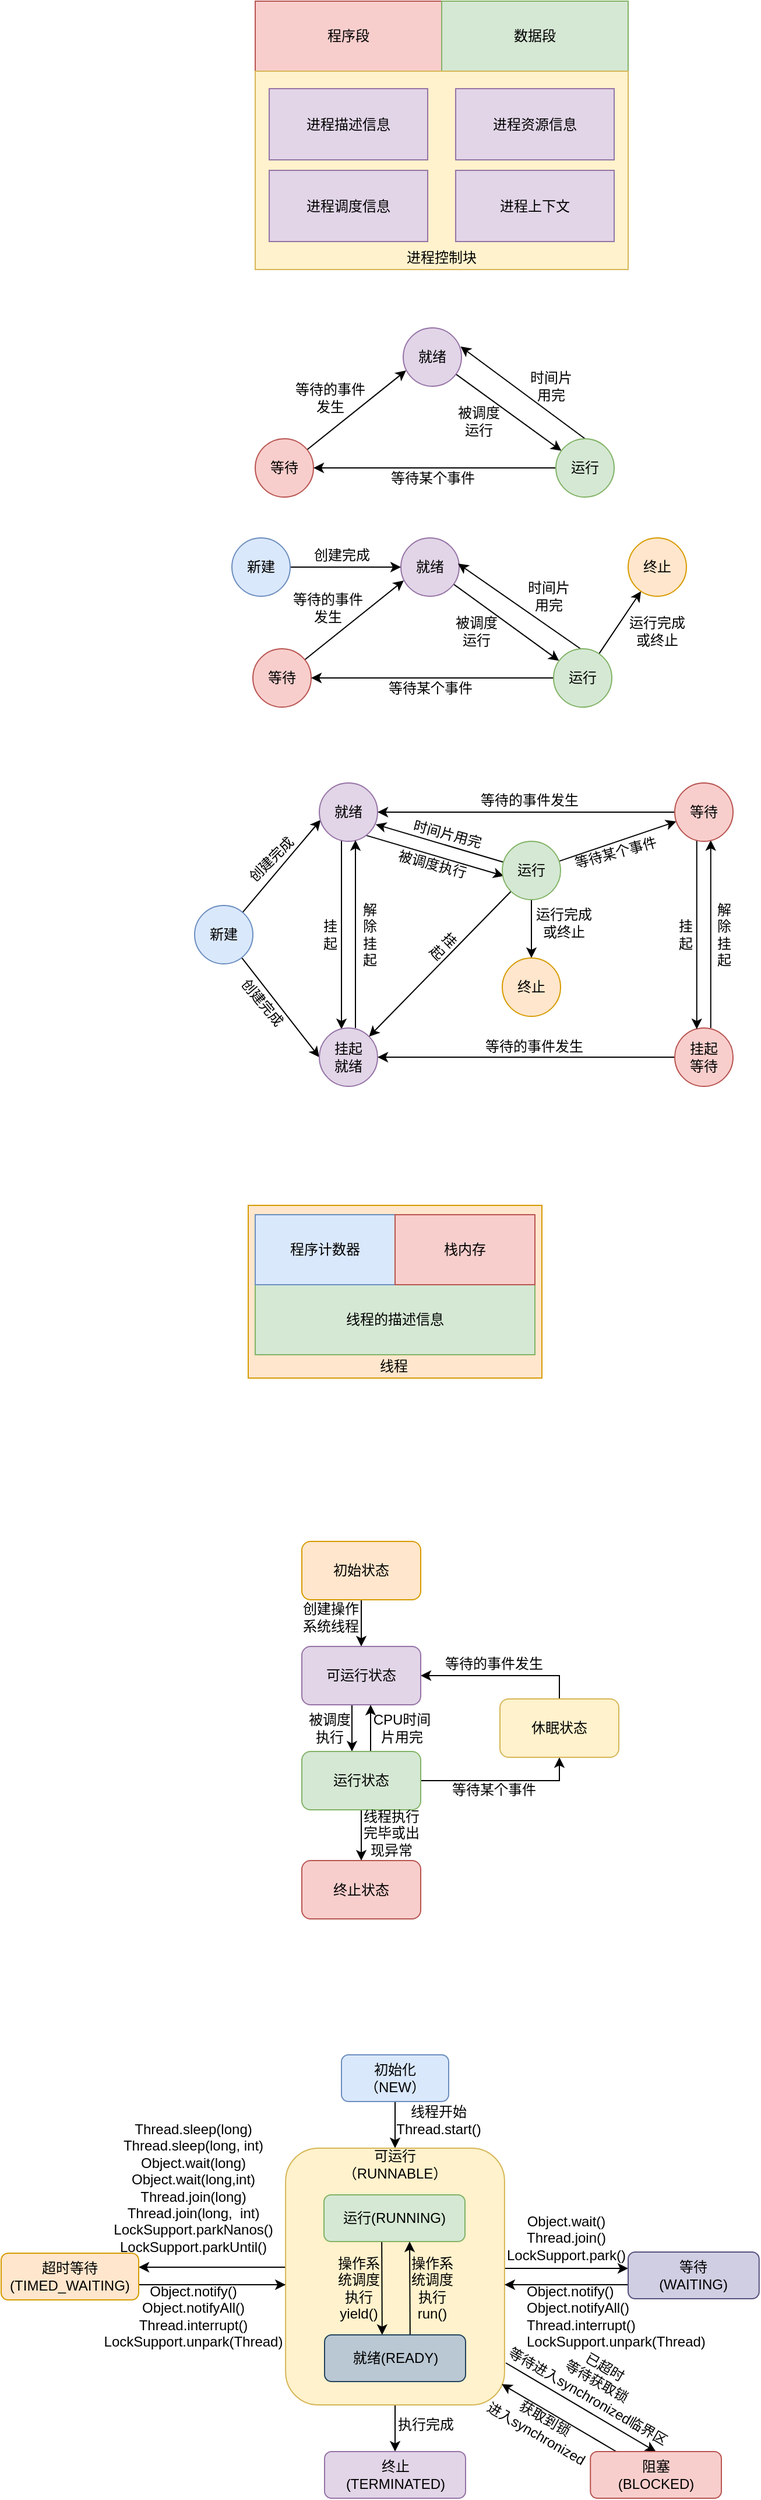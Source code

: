 <mxfile version="14.1.8" type="device"><diagram id="C5RBs43oDa-KdzZeNtuy" name="Page-1"><mxGraphModel dx="975" dy="557" grid="0" gridSize="10" guides="1" tooltips="1" connect="1" arrows="1" fold="1" page="1" pageScale="1" pageWidth="827" pageHeight="1169" math="0" shadow="0"><root><mxCell id="WIyWlLk6GJQsqaUBKTNV-0"/><mxCell id="WIyWlLk6GJQsqaUBKTNV-1" parent="WIyWlLk6GJQsqaUBKTNV-0"/><mxCell id="zSEV7Pm2tkvQkcQZa1D9-104" value="" style="rounded=0;whiteSpace=wrap;html=1;fillColor=#ffe6cc;strokeColor=#d79b00;" parent="WIyWlLk6GJQsqaUBKTNV-1" vertex="1"><mxGeometry x="274" y="1192" width="252" height="148" as="geometry"/></mxCell><mxCell id="zSEV7Pm2tkvQkcQZa1D9-0" value="程序段" style="rounded=0;whiteSpace=wrap;html=1;fillColor=#f8cecc;strokeColor=#b85450;" parent="WIyWlLk6GJQsqaUBKTNV-1" vertex="1"><mxGeometry x="280" y="160" width="160" height="60" as="geometry"/></mxCell><mxCell id="zSEV7Pm2tkvQkcQZa1D9-1" value="数据段" style="rounded=0;whiteSpace=wrap;html=1;fillColor=#d5e8d4;strokeColor=#82b366;" parent="WIyWlLk6GJQsqaUBKTNV-1" vertex="1"><mxGeometry x="440" y="160" width="160" height="60" as="geometry"/></mxCell><mxCell id="zSEV7Pm2tkvQkcQZa1D9-2" value="" style="rounded=0;whiteSpace=wrap;html=1;fillColor=#fff2cc;strokeColor=#d6b656;" parent="WIyWlLk6GJQsqaUBKTNV-1" vertex="1"><mxGeometry x="280" y="220" width="320" height="170" as="geometry"/></mxCell><mxCell id="zSEV7Pm2tkvQkcQZa1D9-3" value="进程控制块" style="text;html=1;strokeColor=none;fillColor=none;align=center;verticalAlign=middle;whiteSpace=wrap;rounded=0;" parent="WIyWlLk6GJQsqaUBKTNV-1" vertex="1"><mxGeometry x="407" y="370" width="66" height="20" as="geometry"/></mxCell><mxCell id="zSEV7Pm2tkvQkcQZa1D9-4" value="进程描述信息" style="rounded=0;whiteSpace=wrap;html=1;fillColor=#e1d5e7;strokeColor=#9673a6;" parent="WIyWlLk6GJQsqaUBKTNV-1" vertex="1"><mxGeometry x="292" y="235" width="136" height="61" as="geometry"/></mxCell><mxCell id="zSEV7Pm2tkvQkcQZa1D9-17" value="进程资源信息" style="rounded=0;whiteSpace=wrap;html=1;fillColor=#e1d5e7;strokeColor=#9673a6;" parent="WIyWlLk6GJQsqaUBKTNV-1" vertex="1"><mxGeometry x="452" y="235" width="136" height="61" as="geometry"/></mxCell><mxCell id="zSEV7Pm2tkvQkcQZa1D9-18" value="进程调度信息" style="rounded=0;whiteSpace=wrap;html=1;fillColor=#e1d5e7;strokeColor=#9673a6;" parent="WIyWlLk6GJQsqaUBKTNV-1" vertex="1"><mxGeometry x="292" y="305" width="136" height="61" as="geometry"/></mxCell><mxCell id="zSEV7Pm2tkvQkcQZa1D9-19" value="进程上下文" style="rounded=0;whiteSpace=wrap;html=1;fillColor=#e1d5e7;strokeColor=#9673a6;" parent="WIyWlLk6GJQsqaUBKTNV-1" vertex="1"><mxGeometry x="452" y="305" width="136" height="61" as="geometry"/></mxCell><mxCell id="zSEV7Pm2tkvQkcQZa1D9-25" style="edgeStyle=none;rounded=0;orthogonalLoop=1;jettySize=auto;html=1;" parent="WIyWlLk6GJQsqaUBKTNV-1" source="zSEV7Pm2tkvQkcQZa1D9-20" target="zSEV7Pm2tkvQkcQZa1D9-22" edge="1"><mxGeometry relative="1" as="geometry"/></mxCell><mxCell id="zSEV7Pm2tkvQkcQZa1D9-20" value="就绪" style="ellipse;whiteSpace=wrap;html=1;aspect=fixed;fillColor=#e1d5e7;strokeColor=#9673a6;" parent="WIyWlLk6GJQsqaUBKTNV-1" vertex="1"><mxGeometry x="407" y="440" width="50" height="50" as="geometry"/></mxCell><mxCell id="zSEV7Pm2tkvQkcQZa1D9-24" style="rounded=0;orthogonalLoop=1;jettySize=auto;html=1;entryX=0.05;entryY=0.729;entryDx=0;entryDy=0;entryPerimeter=0;" parent="WIyWlLk6GJQsqaUBKTNV-1" source="zSEV7Pm2tkvQkcQZa1D9-21" target="zSEV7Pm2tkvQkcQZa1D9-20" edge="1"><mxGeometry relative="1" as="geometry"><mxPoint x="335" y="500" as="targetPoint"/></mxGeometry></mxCell><mxCell id="zSEV7Pm2tkvQkcQZa1D9-21" value="等待" style="ellipse;whiteSpace=wrap;html=1;aspect=fixed;fillColor=#f8cecc;strokeColor=#b85450;" parent="WIyWlLk6GJQsqaUBKTNV-1" vertex="1"><mxGeometry x="280" y="535" width="50" height="50" as="geometry"/></mxCell><mxCell id="zSEV7Pm2tkvQkcQZa1D9-23" style="edgeStyle=orthogonalEdgeStyle;rounded=0;orthogonalLoop=1;jettySize=auto;html=1;entryX=1;entryY=0.5;entryDx=0;entryDy=0;" parent="WIyWlLk6GJQsqaUBKTNV-1" source="zSEV7Pm2tkvQkcQZa1D9-22" target="zSEV7Pm2tkvQkcQZa1D9-21" edge="1"><mxGeometry relative="1" as="geometry"/></mxCell><mxCell id="zSEV7Pm2tkvQkcQZa1D9-26" style="edgeStyle=none;rounded=0;orthogonalLoop=1;jettySize=auto;html=1;entryX=0.984;entryY=0.319;entryDx=0;entryDy=0;entryPerimeter=0;exitX=0.5;exitY=0;exitDx=0;exitDy=0;" parent="WIyWlLk6GJQsqaUBKTNV-1" source="zSEV7Pm2tkvQkcQZa1D9-22" target="zSEV7Pm2tkvQkcQZa1D9-20" edge="1"><mxGeometry relative="1" as="geometry"/></mxCell><mxCell id="zSEV7Pm2tkvQkcQZa1D9-22" value="运行" style="ellipse;whiteSpace=wrap;html=1;aspect=fixed;fillColor=#d5e8d4;strokeColor=#82b366;" parent="WIyWlLk6GJQsqaUBKTNV-1" vertex="1"><mxGeometry x="538" y="535" width="50" height="50" as="geometry"/></mxCell><mxCell id="zSEV7Pm2tkvQkcQZa1D9-27" value="等待某个事件" style="text;html=1;strokeColor=none;fillColor=none;align=center;verticalAlign=middle;whiteSpace=wrap;rounded=0;" parent="WIyWlLk6GJQsqaUBKTNV-1" vertex="1"><mxGeometry x="378.5" y="559" width="107" height="20" as="geometry"/></mxCell><mxCell id="zSEV7Pm2tkvQkcQZa1D9-28" value="等待的事件发生" style="text;html=1;strokeColor=none;fillColor=none;align=center;verticalAlign=middle;whiteSpace=wrap;rounded=0;rotation=0;" parent="WIyWlLk6GJQsqaUBKTNV-1" vertex="1"><mxGeometry x="310" y="490" width="68.5" height="20" as="geometry"/></mxCell><mxCell id="zSEV7Pm2tkvQkcQZa1D9-29" value="被调度运行" style="text;html=1;strokeColor=none;fillColor=none;align=center;verticalAlign=middle;whiteSpace=wrap;rounded=0;" parent="WIyWlLk6GJQsqaUBKTNV-1" vertex="1"><mxGeometry x="452" y="510" width="40" height="20" as="geometry"/></mxCell><mxCell id="zSEV7Pm2tkvQkcQZa1D9-30" value="时间片用完" style="text;html=1;strokeColor=none;fillColor=none;align=center;verticalAlign=middle;whiteSpace=wrap;rounded=0;" parent="WIyWlLk6GJQsqaUBKTNV-1" vertex="1"><mxGeometry x="514" y="480" width="40" height="20" as="geometry"/></mxCell><mxCell id="zSEV7Pm2tkvQkcQZa1D9-31" style="edgeStyle=none;rounded=0;orthogonalLoop=1;jettySize=auto;html=1;" parent="WIyWlLk6GJQsqaUBKTNV-1" source="zSEV7Pm2tkvQkcQZa1D9-32" target="zSEV7Pm2tkvQkcQZa1D9-37" edge="1"><mxGeometry relative="1" as="geometry"/></mxCell><mxCell id="zSEV7Pm2tkvQkcQZa1D9-32" value="就绪" style="ellipse;whiteSpace=wrap;html=1;aspect=fixed;fillColor=#e1d5e7;strokeColor=#9673a6;" parent="WIyWlLk6GJQsqaUBKTNV-1" vertex="1"><mxGeometry x="405" y="620" width="50" height="50" as="geometry"/></mxCell><mxCell id="zSEV7Pm2tkvQkcQZa1D9-33" style="rounded=0;orthogonalLoop=1;jettySize=auto;html=1;entryX=0.05;entryY=0.729;entryDx=0;entryDy=0;entryPerimeter=0;" parent="WIyWlLk6GJQsqaUBKTNV-1" source="zSEV7Pm2tkvQkcQZa1D9-34" target="zSEV7Pm2tkvQkcQZa1D9-32" edge="1"><mxGeometry relative="1" as="geometry"><mxPoint x="333" y="680" as="targetPoint"/></mxGeometry></mxCell><mxCell id="zSEV7Pm2tkvQkcQZa1D9-34" value="等待" style="ellipse;whiteSpace=wrap;html=1;aspect=fixed;fillColor=#f8cecc;strokeColor=#b85450;" parent="WIyWlLk6GJQsqaUBKTNV-1" vertex="1"><mxGeometry x="278" y="715" width="50" height="50" as="geometry"/></mxCell><mxCell id="zSEV7Pm2tkvQkcQZa1D9-35" style="edgeStyle=orthogonalEdgeStyle;rounded=0;orthogonalLoop=1;jettySize=auto;html=1;entryX=1;entryY=0.5;entryDx=0;entryDy=0;" parent="WIyWlLk6GJQsqaUBKTNV-1" source="zSEV7Pm2tkvQkcQZa1D9-37" target="zSEV7Pm2tkvQkcQZa1D9-34" edge="1"><mxGeometry relative="1" as="geometry"/></mxCell><mxCell id="zSEV7Pm2tkvQkcQZa1D9-36" style="edgeStyle=none;rounded=0;orthogonalLoop=1;jettySize=auto;html=1;exitX=0.5;exitY=0;exitDx=0;exitDy=0;" parent="WIyWlLk6GJQsqaUBKTNV-1" edge="1"><mxGeometry relative="1" as="geometry"><mxPoint x="562" y="717" as="sourcePoint"/><mxPoint x="454" y="642" as="targetPoint"/></mxGeometry></mxCell><mxCell id="zSEV7Pm2tkvQkcQZa1D9-46" style="edgeStyle=none;rounded=0;orthogonalLoop=1;jettySize=auto;html=1;" parent="WIyWlLk6GJQsqaUBKTNV-1" source="zSEV7Pm2tkvQkcQZa1D9-37" target="zSEV7Pm2tkvQkcQZa1D9-43" edge="1"><mxGeometry relative="1" as="geometry"/></mxCell><mxCell id="zSEV7Pm2tkvQkcQZa1D9-37" value="运行" style="ellipse;whiteSpace=wrap;html=1;aspect=fixed;fillColor=#d5e8d4;strokeColor=#82b366;" parent="WIyWlLk6GJQsqaUBKTNV-1" vertex="1"><mxGeometry x="536" y="715" width="50" height="50" as="geometry"/></mxCell><mxCell id="zSEV7Pm2tkvQkcQZa1D9-38" value="等待某个事件" style="text;html=1;strokeColor=none;fillColor=none;align=center;verticalAlign=middle;whiteSpace=wrap;rounded=0;" parent="WIyWlLk6GJQsqaUBKTNV-1" vertex="1"><mxGeometry x="376.5" y="739" width="107" height="20" as="geometry"/></mxCell><mxCell id="zSEV7Pm2tkvQkcQZa1D9-39" value="等待的事件发生" style="text;html=1;strokeColor=none;fillColor=none;align=center;verticalAlign=middle;whiteSpace=wrap;rounded=0;rotation=0;" parent="WIyWlLk6GJQsqaUBKTNV-1" vertex="1"><mxGeometry x="308" y="670" width="68.5" height="20" as="geometry"/></mxCell><mxCell id="zSEV7Pm2tkvQkcQZa1D9-40" value="被调度运行" style="text;html=1;strokeColor=none;fillColor=none;align=center;verticalAlign=middle;whiteSpace=wrap;rounded=0;" parent="WIyWlLk6GJQsqaUBKTNV-1" vertex="1"><mxGeometry x="450" y="690" width="40" height="20" as="geometry"/></mxCell><mxCell id="zSEV7Pm2tkvQkcQZa1D9-41" value="时间片用完" style="text;html=1;strokeColor=none;fillColor=none;align=center;verticalAlign=middle;whiteSpace=wrap;rounded=0;" parent="WIyWlLk6GJQsqaUBKTNV-1" vertex="1"><mxGeometry x="512" y="660" width="40" height="20" as="geometry"/></mxCell><mxCell id="zSEV7Pm2tkvQkcQZa1D9-44" style="edgeStyle=none;rounded=0;orthogonalLoop=1;jettySize=auto;html=1;entryX=0;entryY=0.5;entryDx=0;entryDy=0;" parent="WIyWlLk6GJQsqaUBKTNV-1" source="zSEV7Pm2tkvQkcQZa1D9-42" target="zSEV7Pm2tkvQkcQZa1D9-32" edge="1"><mxGeometry relative="1" as="geometry"/></mxCell><mxCell id="zSEV7Pm2tkvQkcQZa1D9-42" value="新建" style="ellipse;whiteSpace=wrap;html=1;aspect=fixed;fillColor=#dae8fc;strokeColor=#6c8ebf;" parent="WIyWlLk6GJQsqaUBKTNV-1" vertex="1"><mxGeometry x="260" y="620" width="50" height="50" as="geometry"/></mxCell><mxCell id="zSEV7Pm2tkvQkcQZa1D9-43" value="终止" style="ellipse;whiteSpace=wrap;html=1;aspect=fixed;fillColor=#ffe6cc;strokeColor=#d79b00;" parent="WIyWlLk6GJQsqaUBKTNV-1" vertex="1"><mxGeometry x="600" y="620" width="50" height="50" as="geometry"/></mxCell><mxCell id="zSEV7Pm2tkvQkcQZa1D9-45" value="创建完成" style="text;html=1;strokeColor=none;fillColor=none;align=center;verticalAlign=middle;whiteSpace=wrap;rounded=0;rotation=0;" parent="WIyWlLk6GJQsqaUBKTNV-1" vertex="1"><mxGeometry x="320" y="623" width="68.5" height="24.5" as="geometry"/></mxCell><mxCell id="zSEV7Pm2tkvQkcQZa1D9-47" value="运行完成或终止" style="text;html=1;strokeColor=none;fillColor=none;align=center;verticalAlign=middle;whiteSpace=wrap;rounded=0;" parent="WIyWlLk6GJQsqaUBKTNV-1" vertex="1"><mxGeometry x="600" y="690" width="50" height="20" as="geometry"/></mxCell><mxCell id="zSEV7Pm2tkvQkcQZa1D9-96" style="edgeStyle=none;rounded=0;orthogonalLoop=1;jettySize=auto;html=1;entryX=0.024;entryY=0.633;entryDx=0;entryDy=0;entryPerimeter=0;" parent="WIyWlLk6GJQsqaUBKTNV-1" source="zSEV7Pm2tkvQkcQZa1D9-65" target="zSEV7Pm2tkvQkcQZa1D9-66" edge="1"><mxGeometry relative="1" as="geometry"/></mxCell><mxCell id="zSEV7Pm2tkvQkcQZa1D9-97" style="edgeStyle=none;rounded=0;orthogonalLoop=1;jettySize=auto;html=1;entryX=0;entryY=0.5;entryDx=0;entryDy=0;" parent="WIyWlLk6GJQsqaUBKTNV-1" source="zSEV7Pm2tkvQkcQZa1D9-65" target="zSEV7Pm2tkvQkcQZa1D9-67" edge="1"><mxGeometry relative="1" as="geometry"/></mxCell><mxCell id="zSEV7Pm2tkvQkcQZa1D9-65" value="新建" style="ellipse;whiteSpace=wrap;html=1;aspect=fixed;fillColor=#dae8fc;strokeColor=#6c8ebf;" parent="WIyWlLk6GJQsqaUBKTNV-1" vertex="1"><mxGeometry x="228" y="935" width="50" height="50" as="geometry"/></mxCell><mxCell id="zSEV7Pm2tkvQkcQZa1D9-81" style="edgeStyle=none;rounded=0;orthogonalLoop=1;jettySize=auto;html=1;exitX=0.824;exitY=0.919;exitDx=0;exitDy=0;exitPerimeter=0;entryX=0.046;entryY=0.614;entryDx=0;entryDy=0;entryPerimeter=0;" parent="WIyWlLk6GJQsqaUBKTNV-1" edge="1"><mxGeometry relative="1" as="geometry"><mxPoint x="375.2" y="874.95" as="sourcePoint"/><mxPoint x="493.3" y="909.7" as="targetPoint"/></mxGeometry></mxCell><mxCell id="zSEV7Pm2tkvQkcQZa1D9-85" style="edgeStyle=none;rounded=0;orthogonalLoop=1;jettySize=auto;html=1;entryX=0.74;entryY=0.2;entryDx=0;entryDy=0;entryPerimeter=0;" parent="WIyWlLk6GJQsqaUBKTNV-1" edge="1"><mxGeometry relative="1" as="geometry"><mxPoint x="354.01" y="871" as="sourcePoint"/><mxPoint x="354.01" y="1041" as="targetPoint"/></mxGeometry></mxCell><mxCell id="zSEV7Pm2tkvQkcQZa1D9-66" value="就绪" style="ellipse;whiteSpace=wrap;html=1;aspect=fixed;fillColor=#e1d5e7;strokeColor=#9673a6;" parent="WIyWlLk6GJQsqaUBKTNV-1" vertex="1"><mxGeometry x="335" y="830" width="50" height="50" as="geometry"/></mxCell><mxCell id="zSEV7Pm2tkvQkcQZa1D9-88" style="edgeStyle=none;rounded=0;orthogonalLoop=1;jettySize=auto;html=1;" parent="WIyWlLk6GJQsqaUBKTNV-1" edge="1"><mxGeometry relative="1" as="geometry"><mxPoint x="366" y="1040" as="sourcePoint"/><mxPoint x="366" y="879" as="targetPoint"/></mxGeometry></mxCell><mxCell id="zSEV7Pm2tkvQkcQZa1D9-67" value="挂起&lt;br&gt;就绪" style="ellipse;whiteSpace=wrap;html=1;aspect=fixed;fillColor=#e1d5e7;strokeColor=#9673a6;" parent="WIyWlLk6GJQsqaUBKTNV-1" vertex="1"><mxGeometry x="335" y="1040" width="50" height="50" as="geometry"/></mxCell><mxCell id="zSEV7Pm2tkvQkcQZa1D9-73" style="edgeStyle=none;rounded=0;orthogonalLoop=1;jettySize=auto;html=1;" parent="WIyWlLk6GJQsqaUBKTNV-1" source="zSEV7Pm2tkvQkcQZa1D9-68" target="zSEV7Pm2tkvQkcQZa1D9-66" edge="1"><mxGeometry relative="1" as="geometry"/></mxCell><mxCell id="zSEV7Pm2tkvQkcQZa1D9-75" style="edgeStyle=none;rounded=0;orthogonalLoop=1;jettySize=auto;html=1;entryX=1;entryY=0.5;entryDx=0;entryDy=0;" parent="WIyWlLk6GJQsqaUBKTNV-1" source="zSEV7Pm2tkvQkcQZa1D9-69" target="zSEV7Pm2tkvQkcQZa1D9-67" edge="1"><mxGeometry relative="1" as="geometry"/></mxCell><mxCell id="zSEV7Pm2tkvQkcQZa1D9-69" value="挂起&lt;br&gt;等待" style="ellipse;whiteSpace=wrap;html=1;aspect=fixed;fillColor=#f8cecc;strokeColor=#b85450;" parent="WIyWlLk6GJQsqaUBKTNV-1" vertex="1"><mxGeometry x="640" y="1040" width="50" height="50" as="geometry"/></mxCell><mxCell id="zSEV7Pm2tkvQkcQZa1D9-77" style="edgeStyle=none;rounded=0;orthogonalLoop=1;jettySize=auto;html=1;entryX=0.5;entryY=0;entryDx=0;entryDy=0;" parent="WIyWlLk6GJQsqaUBKTNV-1" source="zSEV7Pm2tkvQkcQZa1D9-70" target="zSEV7Pm2tkvQkcQZa1D9-72" edge="1"><mxGeometry relative="1" as="geometry"/></mxCell><mxCell id="zSEV7Pm2tkvQkcQZa1D9-79" style="edgeStyle=none;rounded=0;orthogonalLoop=1;jettySize=auto;html=1;entryX=0.967;entryY=0.71;entryDx=0;entryDy=0;entryPerimeter=0;" parent="WIyWlLk6GJQsqaUBKTNV-1" source="zSEV7Pm2tkvQkcQZa1D9-70" target="zSEV7Pm2tkvQkcQZa1D9-66" edge="1"><mxGeometry relative="1" as="geometry"/></mxCell><mxCell id="zSEV7Pm2tkvQkcQZa1D9-83" style="edgeStyle=none;rounded=0;orthogonalLoop=1;jettySize=auto;html=1;" parent="WIyWlLk6GJQsqaUBKTNV-1" source="zSEV7Pm2tkvQkcQZa1D9-70" target="zSEV7Pm2tkvQkcQZa1D9-68" edge="1"><mxGeometry relative="1" as="geometry"/></mxCell><mxCell id="zSEV7Pm2tkvQkcQZa1D9-94" style="edgeStyle=none;rounded=0;orthogonalLoop=1;jettySize=auto;html=1;entryX=1;entryY=0;entryDx=0;entryDy=0;" parent="WIyWlLk6GJQsqaUBKTNV-1" source="zSEV7Pm2tkvQkcQZa1D9-70" target="zSEV7Pm2tkvQkcQZa1D9-67" edge="1"><mxGeometry relative="1" as="geometry"/></mxCell><mxCell id="zSEV7Pm2tkvQkcQZa1D9-70" value="运行" style="ellipse;whiteSpace=wrap;html=1;aspect=fixed;fillColor=#d5e8d4;strokeColor=#82b366;" parent="WIyWlLk6GJQsqaUBKTNV-1" vertex="1"><mxGeometry x="492" y="880" width="50" height="50" as="geometry"/></mxCell><mxCell id="zSEV7Pm2tkvQkcQZa1D9-72" value="终止" style="ellipse;whiteSpace=wrap;html=1;aspect=fixed;fillColor=#ffe6cc;strokeColor=#d79b00;" parent="WIyWlLk6GJQsqaUBKTNV-1" vertex="1"><mxGeometry x="492" y="980" width="50" height="50" as="geometry"/></mxCell><mxCell id="zSEV7Pm2tkvQkcQZa1D9-74" value="等待的事件发生" style="text;html=1;strokeColor=none;fillColor=none;align=center;verticalAlign=middle;whiteSpace=wrap;rounded=0;rotation=0;" parent="WIyWlLk6GJQsqaUBKTNV-1" vertex="1"><mxGeometry x="449" y="835" width="133" height="20" as="geometry"/></mxCell><mxCell id="zSEV7Pm2tkvQkcQZa1D9-76" value="等待的事件发生" style="text;html=1;strokeColor=none;fillColor=none;align=center;verticalAlign=middle;whiteSpace=wrap;rounded=0;rotation=0;" parent="WIyWlLk6GJQsqaUBKTNV-1" vertex="1"><mxGeometry x="453" y="1046" width="133" height="20" as="geometry"/></mxCell><mxCell id="zSEV7Pm2tkvQkcQZa1D9-78" value="运行完成或终止" style="text;html=1;strokeColor=none;fillColor=none;align=center;verticalAlign=middle;whiteSpace=wrap;rounded=0;" parent="WIyWlLk6GJQsqaUBKTNV-1" vertex="1"><mxGeometry x="520" y="940" width="50" height="20" as="geometry"/></mxCell><mxCell id="zSEV7Pm2tkvQkcQZa1D9-80" value="时间片用完" style="text;html=1;strokeColor=none;fillColor=none;align=center;verticalAlign=middle;whiteSpace=wrap;rounded=0;rotation=15;" parent="WIyWlLk6GJQsqaUBKTNV-1" vertex="1"><mxGeometry x="408.5" y="864" width="72" height="20" as="geometry"/></mxCell><mxCell id="zSEV7Pm2tkvQkcQZa1D9-82" value="被调度执行" style="text;html=1;strokeColor=none;fillColor=none;align=center;verticalAlign=middle;whiteSpace=wrap;rounded=0;rotation=15;" parent="WIyWlLk6GJQsqaUBKTNV-1" vertex="1"><mxGeometry x="396" y="890" width="72" height="20" as="geometry"/></mxCell><mxCell id="zSEV7Pm2tkvQkcQZa1D9-84" value="等待某个事件" style="text;html=1;strokeColor=none;fillColor=none;align=center;verticalAlign=middle;whiteSpace=wrap;rounded=0;rotation=-15;" parent="WIyWlLk6GJQsqaUBKTNV-1" vertex="1"><mxGeometry x="536" y="880" width="107" height="20" as="geometry"/></mxCell><mxCell id="zSEV7Pm2tkvQkcQZa1D9-87" value="挂起" style="text;html=1;strokeColor=none;fillColor=none;align=center;verticalAlign=middle;whiteSpace=wrap;rounded=0;" parent="WIyWlLk6GJQsqaUBKTNV-1" vertex="1"><mxGeometry x="333.75" y="950" width="21" height="20" as="geometry"/></mxCell><mxCell id="zSEV7Pm2tkvQkcQZa1D9-89" value="解除挂起" style="text;html=1;strokeColor=none;fillColor=none;align=center;verticalAlign=middle;whiteSpace=wrap;rounded=0;" parent="WIyWlLk6GJQsqaUBKTNV-1" vertex="1"><mxGeometry x="367.5" y="950" width="21" height="20" as="geometry"/></mxCell><mxCell id="zSEV7Pm2tkvQkcQZa1D9-90" style="edgeStyle=none;rounded=0;orthogonalLoop=1;jettySize=auto;html=1;entryX=0.74;entryY=0.2;entryDx=0;entryDy=0;entryPerimeter=0;" parent="WIyWlLk6GJQsqaUBKTNV-1" edge="1"><mxGeometry relative="1" as="geometry"><mxPoint x="658.88" y="871" as="sourcePoint"/><mxPoint x="658.88" y="1041" as="targetPoint"/></mxGeometry></mxCell><mxCell id="zSEV7Pm2tkvQkcQZa1D9-91" style="edgeStyle=none;rounded=0;orthogonalLoop=1;jettySize=auto;html=1;" parent="WIyWlLk6GJQsqaUBKTNV-1" edge="1"><mxGeometry relative="1" as="geometry"><mxPoint x="670.87" y="1040" as="sourcePoint"/><mxPoint x="670.87" y="879" as="targetPoint"/></mxGeometry></mxCell><mxCell id="zSEV7Pm2tkvQkcQZa1D9-92" value="挂起" style="text;html=1;strokeColor=none;fillColor=none;align=center;verticalAlign=middle;whiteSpace=wrap;rounded=0;" parent="WIyWlLk6GJQsqaUBKTNV-1" vertex="1"><mxGeometry x="638.62" y="950" width="21" height="20" as="geometry"/></mxCell><mxCell id="zSEV7Pm2tkvQkcQZa1D9-93" value="解除挂起" style="text;html=1;strokeColor=none;fillColor=none;align=center;verticalAlign=middle;whiteSpace=wrap;rounded=0;" parent="WIyWlLk6GJQsqaUBKTNV-1" vertex="1"><mxGeometry x="672.37" y="950" width="21" height="20" as="geometry"/></mxCell><mxCell id="zSEV7Pm2tkvQkcQZa1D9-68" value="等待" style="ellipse;whiteSpace=wrap;html=1;aspect=fixed;fillColor=#f8cecc;strokeColor=#b85450;" parent="WIyWlLk6GJQsqaUBKTNV-1" vertex="1"><mxGeometry x="640" y="830" width="50" height="50" as="geometry"/></mxCell><mxCell id="zSEV7Pm2tkvQkcQZa1D9-95" value="挂起" style="text;html=1;strokeColor=none;fillColor=none;align=center;verticalAlign=middle;whiteSpace=wrap;rounded=0;rotation=45;" parent="WIyWlLk6GJQsqaUBKTNV-1" vertex="1"><mxGeometry x="431" y="960" width="21" height="20" as="geometry"/></mxCell><mxCell id="zSEV7Pm2tkvQkcQZa1D9-98" value="创建完成" style="text;html=1;strokeColor=none;fillColor=none;align=center;verticalAlign=middle;whiteSpace=wrap;rounded=0;rotation=-45;" parent="WIyWlLk6GJQsqaUBKTNV-1" vertex="1"><mxGeometry x="259.5" y="884" width="68.5" height="24.5" as="geometry"/></mxCell><mxCell id="zSEV7Pm2tkvQkcQZa1D9-100" value="创建完成" style="text;html=1;strokeColor=none;fillColor=none;align=center;verticalAlign=middle;whiteSpace=wrap;rounded=0;rotation=50;" parent="WIyWlLk6GJQsqaUBKTNV-1" vertex="1"><mxGeometry x="251.5" y="1005.5" width="68.5" height="24.5" as="geometry"/></mxCell><mxCell id="zSEV7Pm2tkvQkcQZa1D9-101" value="线程的描述信息" style="rounded=0;whiteSpace=wrap;html=1;fillColor=#d5e8d4;strokeColor=#82b366;" parent="WIyWlLk6GJQsqaUBKTNV-1" vertex="1"><mxGeometry x="280" y="1260" width="240" height="60" as="geometry"/></mxCell><mxCell id="zSEV7Pm2tkvQkcQZa1D9-102" value="程序计数器" style="rounded=0;whiteSpace=wrap;html=1;fillColor=#dae8fc;strokeColor=#6c8ebf;" parent="WIyWlLk6GJQsqaUBKTNV-1" vertex="1"><mxGeometry x="280" y="1200" width="120" height="60" as="geometry"/></mxCell><mxCell id="zSEV7Pm2tkvQkcQZa1D9-103" value="栈内存" style="rounded=0;whiteSpace=wrap;html=1;fillColor=#f8cecc;strokeColor=#b85450;" parent="WIyWlLk6GJQsqaUBKTNV-1" vertex="1"><mxGeometry x="400" y="1200" width="120" height="60" as="geometry"/></mxCell><mxCell id="zSEV7Pm2tkvQkcQZa1D9-105" value="线程" style="text;html=1;strokeColor=none;fillColor=none;align=center;verticalAlign=middle;whiteSpace=wrap;rounded=0;" parent="WIyWlLk6GJQsqaUBKTNV-1" vertex="1"><mxGeometry x="378.5" y="1320" width="40" height="20" as="geometry"/></mxCell><mxCell id="zSEV7Pm2tkvQkcQZa1D9-112" style="edgeStyle=none;rounded=0;orthogonalLoop=1;jettySize=auto;html=1;entryX=0.5;entryY=0;entryDx=0;entryDy=0;" parent="WIyWlLk6GJQsqaUBKTNV-1" source="zSEV7Pm2tkvQkcQZa1D9-106" target="zSEV7Pm2tkvQkcQZa1D9-108" edge="1"><mxGeometry relative="1" as="geometry"/></mxCell><mxCell id="zSEV7Pm2tkvQkcQZa1D9-106" value="初始状态" style="rounded=1;whiteSpace=wrap;html=1;fillColor=#ffe6cc;strokeColor=#d79b00;" parent="WIyWlLk6GJQsqaUBKTNV-1" vertex="1"><mxGeometry x="320" y="1480" width="102" height="50" as="geometry"/></mxCell><mxCell id="zSEV7Pm2tkvQkcQZa1D9-113" style="edgeStyle=none;rounded=0;orthogonalLoop=1;jettySize=auto;html=1;entryX=0.5;entryY=0;entryDx=0;entryDy=0;" parent="WIyWlLk6GJQsqaUBKTNV-1" edge="1"><mxGeometry relative="1" as="geometry"><mxPoint x="363" y="1620" as="sourcePoint"/><mxPoint x="363" y="1660" as="targetPoint"/></mxGeometry></mxCell><mxCell id="zSEV7Pm2tkvQkcQZa1D9-108" value="可运行状态" style="rounded=1;whiteSpace=wrap;html=1;fillColor=#e1d5e7;strokeColor=#9673a6;" parent="WIyWlLk6GJQsqaUBKTNV-1" vertex="1"><mxGeometry x="320" y="1570" width="102" height="50" as="geometry"/></mxCell><mxCell id="zSEV7Pm2tkvQkcQZa1D9-114" style="edgeStyle=none;rounded=0;orthogonalLoop=1;jettySize=auto;html=1;entryX=0.5;entryY=1;entryDx=0;entryDy=0;" parent="WIyWlLk6GJQsqaUBKTNV-1" edge="1"><mxGeometry relative="1" as="geometry"><mxPoint x="379" y="1660" as="sourcePoint"/><mxPoint x="379" y="1620" as="targetPoint"/></mxGeometry></mxCell><mxCell id="zSEV7Pm2tkvQkcQZa1D9-115" style="edgeStyle=none;rounded=0;orthogonalLoop=1;jettySize=auto;html=1;entryX=0.5;entryY=0;entryDx=0;entryDy=0;" parent="WIyWlLk6GJQsqaUBKTNV-1" source="zSEV7Pm2tkvQkcQZa1D9-109" target="zSEV7Pm2tkvQkcQZa1D9-110" edge="1"><mxGeometry relative="1" as="geometry"/></mxCell><mxCell id="zSEV7Pm2tkvQkcQZa1D9-116" style="edgeStyle=orthogonalEdgeStyle;rounded=0;orthogonalLoop=1;jettySize=auto;html=1;" parent="WIyWlLk6GJQsqaUBKTNV-1" source="zSEV7Pm2tkvQkcQZa1D9-109" target="zSEV7Pm2tkvQkcQZa1D9-111" edge="1"><mxGeometry relative="1" as="geometry"><mxPoint x="541" y="1667" as="targetPoint"/><Array as="points"><mxPoint x="541" y="1685"/></Array></mxGeometry></mxCell><mxCell id="zSEV7Pm2tkvQkcQZa1D9-109" value="运行状态" style="rounded=1;whiteSpace=wrap;html=1;fillColor=#d5e8d4;strokeColor=#82b366;" parent="WIyWlLk6GJQsqaUBKTNV-1" vertex="1"><mxGeometry x="320" y="1660" width="102" height="50" as="geometry"/></mxCell><mxCell id="zSEV7Pm2tkvQkcQZa1D9-110" value="终止状态" style="rounded=1;whiteSpace=wrap;html=1;fillColor=#f8cecc;strokeColor=#b85450;" parent="WIyWlLk6GJQsqaUBKTNV-1" vertex="1"><mxGeometry x="320" y="1753.5" width="102" height="50" as="geometry"/></mxCell><mxCell id="zSEV7Pm2tkvQkcQZa1D9-117" style="edgeStyle=orthogonalEdgeStyle;rounded=0;orthogonalLoop=1;jettySize=auto;html=1;entryX=1;entryY=0.5;entryDx=0;entryDy=0;" parent="WIyWlLk6GJQsqaUBKTNV-1" source="zSEV7Pm2tkvQkcQZa1D9-111" target="zSEV7Pm2tkvQkcQZa1D9-108" edge="1"><mxGeometry relative="1" as="geometry"><Array as="points"><mxPoint x="541" y="1595"/></Array></mxGeometry></mxCell><mxCell id="zSEV7Pm2tkvQkcQZa1D9-111" value="休眠状态" style="rounded=1;whiteSpace=wrap;html=1;fillColor=#fff2cc;strokeColor=#d6b656;" parent="WIyWlLk6GJQsqaUBKTNV-1" vertex="1"><mxGeometry x="490" y="1615" width="102" height="50" as="geometry"/></mxCell><mxCell id="zSEV7Pm2tkvQkcQZa1D9-118" value="创建操作系统线程" style="text;html=1;strokeColor=none;fillColor=none;align=center;verticalAlign=middle;whiteSpace=wrap;rounded=0;" parent="WIyWlLk6GJQsqaUBKTNV-1" vertex="1"><mxGeometry x="316.25" y="1535" width="58" height="20" as="geometry"/></mxCell><mxCell id="zSEV7Pm2tkvQkcQZa1D9-119" value="被调度&lt;br&gt;执行" style="text;html=1;strokeColor=none;fillColor=none;align=center;verticalAlign=middle;whiteSpace=wrap;rounded=0;" parent="WIyWlLk6GJQsqaUBKTNV-1" vertex="1"><mxGeometry x="315.25" y="1630" width="58" height="20" as="geometry"/></mxCell><mxCell id="zSEV7Pm2tkvQkcQZa1D9-120" value="等待某个事件" style="text;html=1;strokeColor=none;fillColor=none;align=center;verticalAlign=middle;whiteSpace=wrap;rounded=0;" parent="WIyWlLk6GJQsqaUBKTNV-1" vertex="1"><mxGeometry x="440" y="1683" width="90" height="20" as="geometry"/></mxCell><mxCell id="zSEV7Pm2tkvQkcQZa1D9-121" value="等待的事件发生" style="text;html=1;strokeColor=none;fillColor=none;align=center;verticalAlign=middle;whiteSpace=wrap;rounded=0;" parent="WIyWlLk6GJQsqaUBKTNV-1" vertex="1"><mxGeometry x="440" y="1575" width="90" height="20" as="geometry"/></mxCell><mxCell id="zSEV7Pm2tkvQkcQZa1D9-122" value="线程执行完毕或出现异常" style="text;html=1;strokeColor=none;fillColor=none;align=center;verticalAlign=middle;whiteSpace=wrap;rounded=0;" parent="WIyWlLk6GJQsqaUBKTNV-1" vertex="1"><mxGeometry x="367.5" y="1720" width="58" height="20" as="geometry"/></mxCell><mxCell id="zSEV7Pm2tkvQkcQZa1D9-123" value="CPU时间片用完" style="text;html=1;strokeColor=none;fillColor=none;align=center;verticalAlign=middle;whiteSpace=wrap;rounded=0;" parent="WIyWlLk6GJQsqaUBKTNV-1" vertex="1"><mxGeometry x="376.5" y="1630" width="58" height="20" as="geometry"/></mxCell><mxCell id="zSEV7Pm2tkvQkcQZa1D9-134" style="edgeStyle=orthogonalEdgeStyle;rounded=0;orthogonalLoop=1;jettySize=auto;html=1;entryX=0.5;entryY=0;entryDx=0;entryDy=0;" parent="WIyWlLk6GJQsqaUBKTNV-1" source="zSEV7Pm2tkvQkcQZa1D9-124" target="zSEV7Pm2tkvQkcQZa1D9-125" edge="1"><mxGeometry relative="1" as="geometry"/></mxCell><mxCell id="zSEV7Pm2tkvQkcQZa1D9-124" value="初始化&lt;br&gt;（NEW）" style="rounded=1;whiteSpace=wrap;html=1;fillColor=#dae8fc;strokeColor=#6c8ebf;" parent="WIyWlLk6GJQsqaUBKTNV-1" vertex="1"><mxGeometry x="354" y="1920" width="92" height="40" as="geometry"/></mxCell><mxCell id="zSEV7Pm2tkvQkcQZa1D9-140" style="edgeStyle=none;rounded=0;orthogonalLoop=1;jettySize=auto;html=1;entryX=0.5;entryY=0;entryDx=0;entryDy=0;" parent="WIyWlLk6GJQsqaUBKTNV-1" source="zSEV7Pm2tkvQkcQZa1D9-125" target="zSEV7Pm2tkvQkcQZa1D9-131" edge="1"><mxGeometry relative="1" as="geometry"/></mxCell><mxCell id="zSEV7Pm2tkvQkcQZa1D9-142" style="edgeStyle=none;rounded=0;orthogonalLoop=1;jettySize=auto;html=1;" parent="WIyWlLk6GJQsqaUBKTNV-1" edge="1"><mxGeometry relative="1" as="geometry"><mxPoint x="306.07" y="2102" as="sourcePoint"/><mxPoint x="180" y="2102" as="targetPoint"/></mxGeometry></mxCell><mxCell id="zSEV7Pm2tkvQkcQZa1D9-148" style="edgeStyle=none;rounded=0;orthogonalLoop=1;jettySize=auto;html=1;" parent="WIyWlLk6GJQsqaUBKTNV-1" edge="1"><mxGeometry relative="1" as="geometry"><mxPoint x="493.94" y="2103" as="sourcePoint"/><mxPoint x="600" y="2103" as="targetPoint"/></mxGeometry></mxCell><mxCell id="zSEV7Pm2tkvQkcQZa1D9-152" style="edgeStyle=none;rounded=0;orthogonalLoop=1;jettySize=auto;html=1;entryX=0.5;entryY=0;entryDx=0;entryDy=0;" parent="WIyWlLk6GJQsqaUBKTNV-1" target="zSEV7Pm2tkvQkcQZa1D9-133" edge="1"><mxGeometry relative="1" as="geometry"><mxPoint x="495" y="2184" as="sourcePoint"/></mxGeometry></mxCell><mxCell id="zSEV7Pm2tkvQkcQZa1D9-125" value="" style="rounded=1;whiteSpace=wrap;html=1;fillColor=#fff2cc;strokeColor=#d6b656;" parent="WIyWlLk6GJQsqaUBKTNV-1" vertex="1"><mxGeometry x="306.07" y="2000" width="187.87" height="220" as="geometry"/></mxCell><mxCell id="zSEV7Pm2tkvQkcQZa1D9-136" value="" style="rounded=0;orthogonalLoop=1;jettySize=auto;html=1;" parent="WIyWlLk6GJQsqaUBKTNV-1" edge="1"><mxGeometry relative="1" as="geometry"><mxPoint x="388.583" y="2080" as="sourcePoint"/><mxPoint x="388.917" y="2160" as="targetPoint"/></mxGeometry></mxCell><mxCell id="zSEV7Pm2tkvQkcQZa1D9-126" value="运行(RUNNING)" style="rounded=1;whiteSpace=wrap;html=1;fillColor=#d5e8d4;strokeColor=#82b366;" parent="WIyWlLk6GJQsqaUBKTNV-1" vertex="1"><mxGeometry x="339" y="2040" width="121" height="40" as="geometry"/></mxCell><mxCell id="zSEV7Pm2tkvQkcQZa1D9-138" style="edgeStyle=none;rounded=0;orthogonalLoop=1;jettySize=auto;html=1;entryX=0.5;entryY=1;entryDx=0;entryDy=0;" parent="WIyWlLk6GJQsqaUBKTNV-1" edge="1"><mxGeometry relative="1" as="geometry"><mxPoint x="412.9" y="2160" as="sourcePoint"/><mxPoint x="412.5" y="2080" as="targetPoint"/></mxGeometry></mxCell><mxCell id="zSEV7Pm2tkvQkcQZa1D9-127" value="就绪(READY)" style="rounded=1;whiteSpace=wrap;html=1;fillColor=#bac8d3;strokeColor=#23445d;" parent="WIyWlLk6GJQsqaUBKTNV-1" vertex="1"><mxGeometry x="339.5" y="2160" width="121" height="40" as="geometry"/></mxCell><mxCell id="zSEV7Pm2tkvQkcQZa1D9-128" value="可运行&lt;br&gt;（RUNNABLE）" style="text;html=1;strokeColor=none;fillColor=none;align=center;verticalAlign=middle;whiteSpace=wrap;rounded=0;" parent="WIyWlLk6GJQsqaUBKTNV-1" vertex="1"><mxGeometry x="380" y="2004" width="40" height="20" as="geometry"/></mxCell><mxCell id="zSEV7Pm2tkvQkcQZa1D9-149" style="edgeStyle=none;rounded=0;orthogonalLoop=1;jettySize=auto;html=1;entryX=1;entryY=0.5;entryDx=0;entryDy=0;" parent="WIyWlLk6GJQsqaUBKTNV-1" edge="1"><mxGeometry relative="1" as="geometry"><mxPoint x="600" y="2117" as="sourcePoint"/><mxPoint x="493.94" y="2117" as="targetPoint"/></mxGeometry></mxCell><mxCell id="zSEV7Pm2tkvQkcQZa1D9-129" value="等待&lt;br&gt;(WAITING)" style="rounded=1;whiteSpace=wrap;html=1;fillColor=#d0cee2;strokeColor=#56517e;" parent="WIyWlLk6GJQsqaUBKTNV-1" vertex="1"><mxGeometry x="600" y="2089" width="112.38" height="40" as="geometry"/></mxCell><mxCell id="zSEV7Pm2tkvQkcQZa1D9-143" style="edgeStyle=none;rounded=0;orthogonalLoop=1;jettySize=auto;html=1;" parent="WIyWlLk6GJQsqaUBKTNV-1" edge="1"><mxGeometry relative="1" as="geometry"><mxPoint x="180" y="2117" as="sourcePoint"/><mxPoint x="306.07" y="2117" as="targetPoint"/></mxGeometry></mxCell><mxCell id="zSEV7Pm2tkvQkcQZa1D9-130" value="超时等待&lt;br&gt;(TIMED_WAITING)" style="rounded=1;whiteSpace=wrap;html=1;fillColor=#ffe6cc;strokeColor=#d79b00;" parent="WIyWlLk6GJQsqaUBKTNV-1" vertex="1"><mxGeometry x="62" y="2090" width="118" height="40" as="geometry"/></mxCell><mxCell id="zSEV7Pm2tkvQkcQZa1D9-131" value="终止&lt;br&gt;(TERMINATED)" style="rounded=1;whiteSpace=wrap;html=1;fillColor=#e1d5e7;strokeColor=#9673a6;" parent="WIyWlLk6GJQsqaUBKTNV-1" vertex="1"><mxGeometry x="339.5" y="2260" width="121" height="40" as="geometry"/></mxCell><mxCell id="zSEV7Pm2tkvQkcQZa1D9-154" style="edgeStyle=none;rounded=0;orthogonalLoop=1;jettySize=auto;html=1;entryX=0.987;entryY=0.919;entryDx=0;entryDy=0;entryPerimeter=0;" parent="WIyWlLk6GJQsqaUBKTNV-1" source="zSEV7Pm2tkvQkcQZa1D9-133" target="zSEV7Pm2tkvQkcQZa1D9-125" edge="1"><mxGeometry relative="1" as="geometry"/></mxCell><mxCell id="zSEV7Pm2tkvQkcQZa1D9-133" value="阻塞&lt;br&gt;(BLOCKED)" style="rounded=1;whiteSpace=wrap;html=1;fillColor=#f8cecc;strokeColor=#b85450;" parent="WIyWlLk6GJQsqaUBKTNV-1" vertex="1"><mxGeometry x="567.62" y="2260" width="112.38" height="40" as="geometry"/></mxCell><mxCell id="zSEV7Pm2tkvQkcQZa1D9-135" value="线程开始&lt;br&gt;Thread.start()" style="text;html=1;strokeColor=none;fillColor=none;align=center;verticalAlign=middle;whiteSpace=wrap;rounded=0;" parent="WIyWlLk6GJQsqaUBKTNV-1" vertex="1"><mxGeometry x="403" y="1966" width="69" height="20" as="geometry"/></mxCell><mxCell id="zSEV7Pm2tkvQkcQZa1D9-137" value="操作系统调度&lt;br&gt;执行&lt;br&gt;yield()" style="text;html=1;strokeColor=none;fillColor=none;align=center;verticalAlign=middle;whiteSpace=wrap;rounded=0;" parent="WIyWlLk6GJQsqaUBKTNV-1" vertex="1"><mxGeometry x="348.5" y="2110" width="40" height="20" as="geometry"/></mxCell><mxCell id="zSEV7Pm2tkvQkcQZa1D9-139" value="操作系统调度&lt;br&gt;执行&lt;br&gt;run()" style="text;html=1;strokeColor=none;fillColor=none;align=center;verticalAlign=middle;whiteSpace=wrap;rounded=0;" parent="WIyWlLk6GJQsqaUBKTNV-1" vertex="1"><mxGeometry x="412" y="2110" width="40" height="20" as="geometry"/></mxCell><mxCell id="zSEV7Pm2tkvQkcQZa1D9-141" value="执行完成" style="text;html=1;strokeColor=none;fillColor=none;align=center;verticalAlign=middle;whiteSpace=wrap;rounded=0;" parent="WIyWlLk6GJQsqaUBKTNV-1" vertex="1"><mxGeometry x="399" y="2227" width="55" height="20" as="geometry"/></mxCell><mxCell id="zSEV7Pm2tkvQkcQZa1D9-144" value="Thread.sleep(long)&lt;br&gt;Thread.sleep(long, int)&lt;br&gt;Object.wait(long)&lt;br&gt;Object.wait(long,int)&lt;br&gt;Thread.join(long)&lt;br&gt;Thread.join(long,&amp;nbsp; int)&lt;br&gt;LockSupport.parkNanos()&lt;br&gt;LockSupport.parkUntil()" style="text;html=1;strokeColor=none;fillColor=none;align=center;verticalAlign=middle;whiteSpace=wrap;rounded=0;" parent="WIyWlLk6GJQsqaUBKTNV-1" vertex="1"><mxGeometry x="194" y="2024" width="65.5" height="20" as="geometry"/></mxCell><mxCell id="zSEV7Pm2tkvQkcQZa1D9-146" value="Object.notify()&lt;br&gt;Object.notifyAll()&lt;br&gt;&lt;span style=&quot;text-align: left&quot;&gt;Thread.interrupt()&lt;/span&gt;&lt;br&gt;LockSupport.unpark(Thread)" style="text;html=1;strokeColor=none;fillColor=none;align=center;verticalAlign=middle;whiteSpace=wrap;rounded=0;" parent="WIyWlLk6GJQsqaUBKTNV-1" vertex="1"><mxGeometry x="207" y="2134" width="40" height="20" as="geometry"/></mxCell><mxCell id="zSEV7Pm2tkvQkcQZa1D9-150" value="Object.wait()&lt;br&gt;Thread.join()&lt;br&gt;LockSupport.park()" style="text;html=1;strokeColor=none;fillColor=none;align=center;verticalAlign=middle;whiteSpace=wrap;rounded=0;" parent="WIyWlLk6GJQsqaUBKTNV-1" vertex="1"><mxGeometry x="527" y="2067" width="40" height="20" as="geometry"/></mxCell><mxCell id="zSEV7Pm2tkvQkcQZa1D9-151" value="Object.notify()&lt;br&gt;Object.notifyAll()&lt;br&gt;Thread.interrupt()&lt;br&gt;LockSupport.unpark(Thread)" style="text;html=1;strokeColor=none;fillColor=none;align=left;verticalAlign=middle;whiteSpace=wrap;rounded=0;" parent="WIyWlLk6GJQsqaUBKTNV-1" vertex="1"><mxGeometry x="511" y="2134" width="40" height="20" as="geometry"/></mxCell><mxCell id="zSEV7Pm2tkvQkcQZa1D9-155" value="已超时&lt;br&gt;等待获取锁&lt;br&gt;等待进入synchronized临界区" style="text;html=1;strokeColor=none;fillColor=none;align=center;verticalAlign=middle;whiteSpace=wrap;rounded=0;rotation=30;" parent="WIyWlLk6GJQsqaUBKTNV-1" vertex="1"><mxGeometry x="493.94" y="2190" width="158" height="20" as="geometry"/></mxCell><mxCell id="zSEV7Pm2tkvQkcQZa1D9-156" value="获取到锁&lt;br&gt;进入synchronized" style="text;html=1;strokeColor=none;fillColor=none;align=center;verticalAlign=middle;whiteSpace=wrap;rounded=0;rotation=30;" parent="WIyWlLk6GJQsqaUBKTNV-1" vertex="1"><mxGeometry x="446" y="2228" width="158" height="20" as="geometry"/></mxCell></root></mxGraphModel></diagram></mxfile>